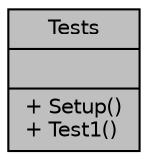 digraph "Tests"
{
 // INTERACTIVE_SVG=YES
 // LATEX_PDF_SIZE
  edge [fontname="Helvetica",fontsize="10",labelfontname="Helvetica",labelfontsize="10"];
  node [fontname="Helvetica",fontsize="10",shape=record];
  Node1 [label="{Tests\n||+ Setup()\l+ Test1()\l}",height=0.2,width=0.4,color="black", fillcolor="grey75", style="filled", fontcolor="black",tooltip=" "];
}
